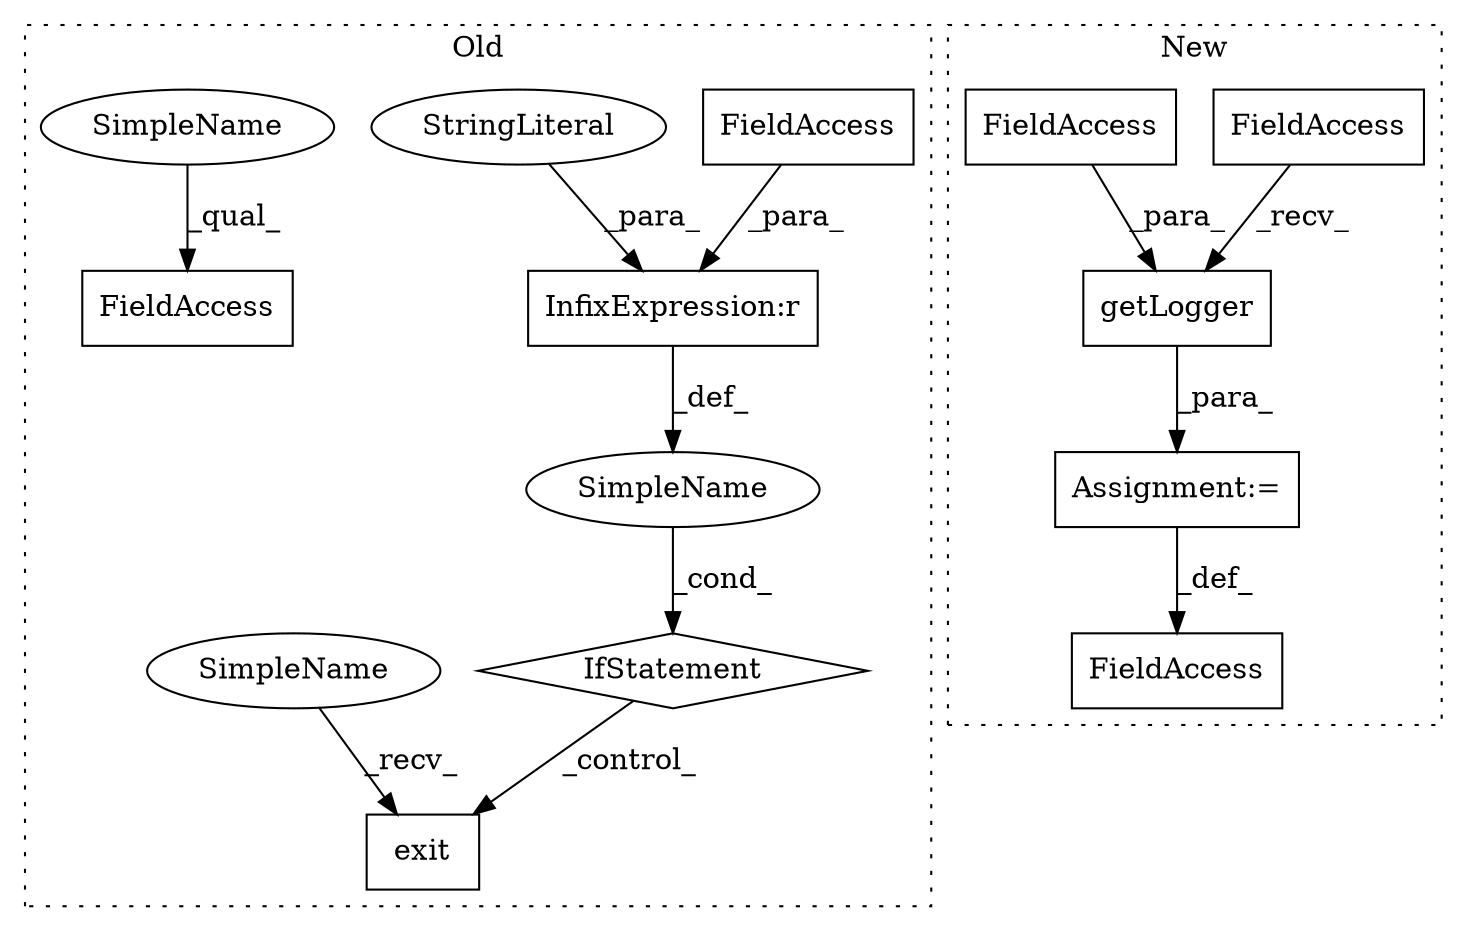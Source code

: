 digraph G {
subgraph cluster0 {
1 [label="exit" a="32" s="5564,5580" l="5,1" shape="box"];
5 [label="IfStatement" a="25" s="5198,5224" l="4,2" shape="diamond"];
6 [label="SimpleName" a="42" s="" l="" shape="ellipse"];
7 [label="InfixExpression:r" a="27" s="5210" l="4" shape="box"];
8 [label="FieldAccess" a="22" s="5202" l="8" shape="box"];
9 [label="StringLiteral" a="45" s="5214" l="10" shape="ellipse"];
11 [label="FieldAccess" a="22" s="5486" l="8" shape="box"];
13 [label="SimpleName" a="42" s="5560" l="3" shape="ellipse"];
14 [label="SimpleName" a="42" s="5486" l="3" shape="ellipse"];
label = "Old";
style="dotted";
}
subgraph cluster1 {
2 [label="getLogger" a="32" s="235,253" l="10,1" shape="box"];
3 [label="FieldAccess" a="22" s="227" l="7" shape="box"];
4 [label="FieldAccess" a="22" s="220" l="6" shape="box"];
10 [label="Assignment:=" a="7" s="226" l="1" shape="box"];
12 [label="FieldAccess" a="22" s="245" l="8" shape="box"];
label = "New";
style="dotted";
}
2 -> 10 [label="_para_"];
3 -> 2 [label="_recv_"];
5 -> 1 [label="_control_"];
6 -> 5 [label="_cond_"];
7 -> 6 [label="_def_"];
8 -> 7 [label="_para_"];
9 -> 7 [label="_para_"];
10 -> 4 [label="_def_"];
12 -> 2 [label="_para_"];
13 -> 1 [label="_recv_"];
14 -> 11 [label="_qual_"];
}